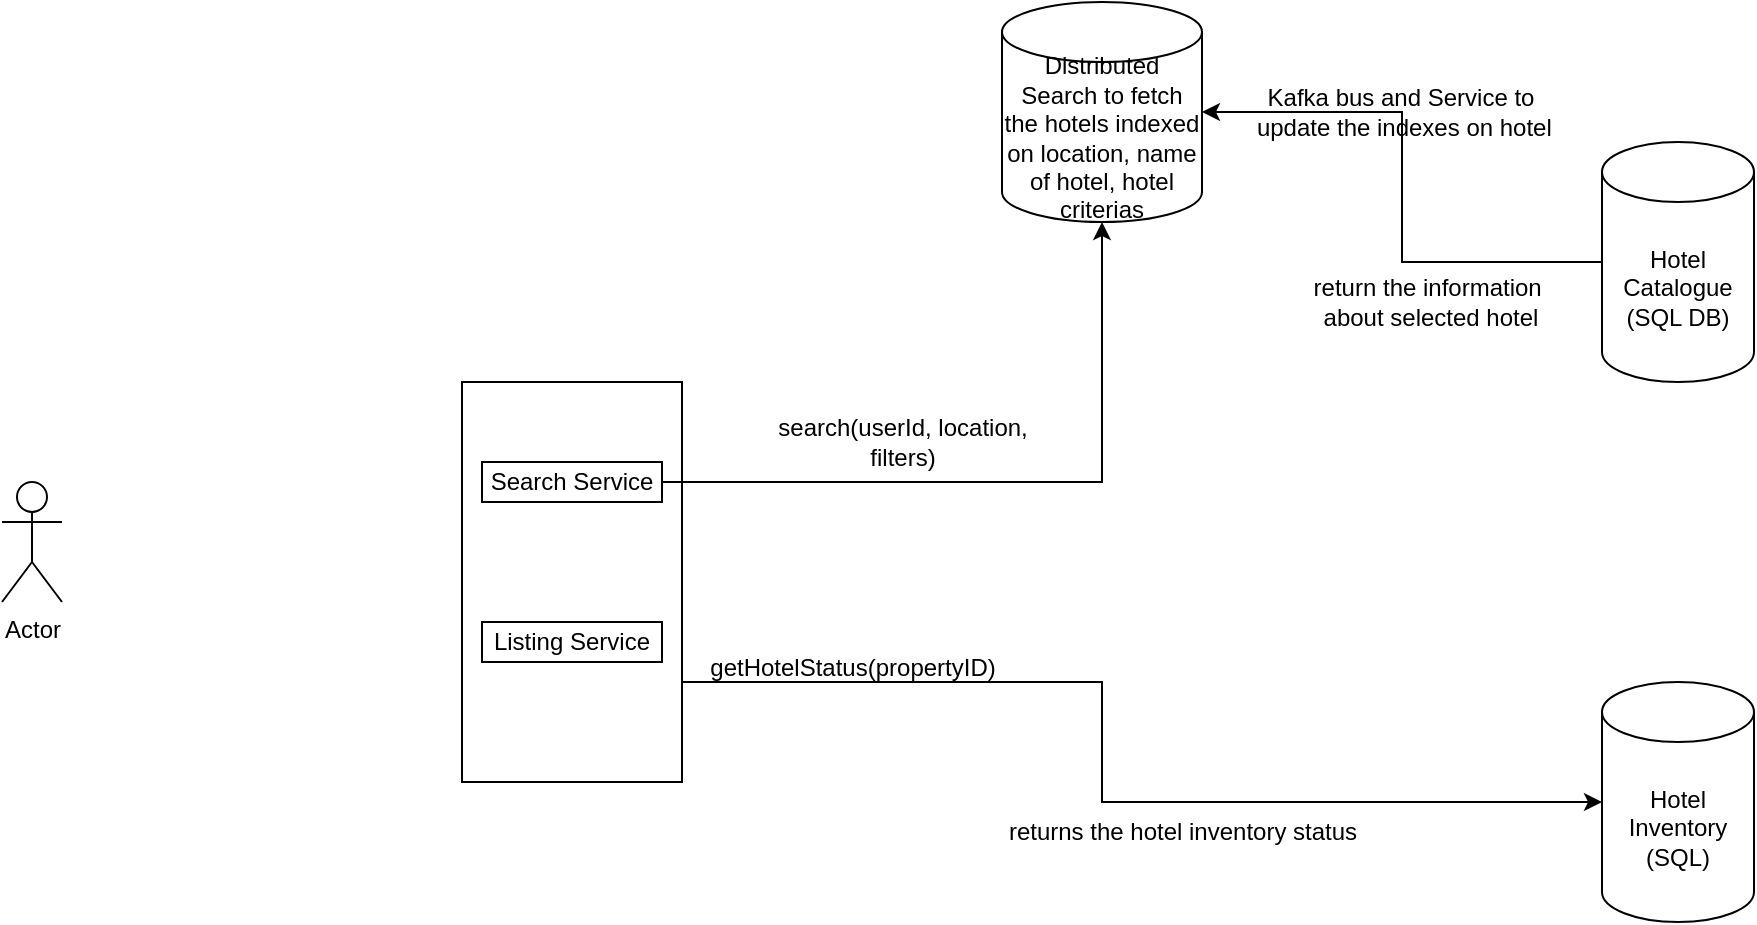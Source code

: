 <mxfile version="25.0.3">
  <diagram name="Page-1" id="vm1UubGcQgJOCqlKM7Y3">
    <mxGraphModel dx="2714" dy="865" grid="1" gridSize="10" guides="1" tooltips="1" connect="1" arrows="1" fold="1" page="1" pageScale="1" pageWidth="827" pageHeight="1169" math="0" shadow="0">
      <root>
        <mxCell id="0" />
        <mxCell id="1" parent="0" />
        <mxCell id="UW23x5V6I6c93Vik2lZC-2" value="" style="rounded=0;whiteSpace=wrap;html=1;" vertex="1" parent="1">
          <mxGeometry y="240" width="110" height="200" as="geometry" />
        </mxCell>
        <mxCell id="UW23x5V6I6c93Vik2lZC-30" style="edgeStyle=orthogonalEdgeStyle;rounded=0;orthogonalLoop=1;jettySize=auto;html=1;entryX=1;entryY=0.5;entryDx=0;entryDy=0;entryPerimeter=0;" edge="1" parent="1" source="UW23x5V6I6c93Vik2lZC-3" target="UW23x5V6I6c93Vik2lZC-25">
          <mxGeometry relative="1" as="geometry">
            <mxPoint x="414" y="180" as="targetPoint" />
          </mxGeometry>
        </mxCell>
        <mxCell id="UW23x5V6I6c93Vik2lZC-3" value="Hotel Catalogue&lt;div&gt;(SQL DB)&lt;/div&gt;" style="shape=cylinder3;whiteSpace=wrap;html=1;boundedLbl=1;backgroundOutline=1;size=15;" vertex="1" parent="1">
          <mxGeometry x="570" y="120" width="76" height="120" as="geometry" />
        </mxCell>
        <mxCell id="UW23x5V6I6c93Vik2lZC-4" value="Hotel Inventory&lt;div&gt;(SQL)&lt;/div&gt;" style="shape=cylinder3;whiteSpace=wrap;html=1;boundedLbl=1;backgroundOutline=1;size=15;" vertex="1" parent="1">
          <mxGeometry x="570" y="390" width="76" height="120" as="geometry" />
        </mxCell>
        <mxCell id="UW23x5V6I6c93Vik2lZC-6" value="search(userId, location,&lt;div&gt;filters)&lt;/div&gt;" style="text;html=1;align=center;verticalAlign=middle;resizable=0;points=[];autosize=1;strokeColor=none;fillColor=none;" vertex="1" parent="1">
          <mxGeometry x="145" y="250" width="150" height="40" as="geometry" />
        </mxCell>
        <mxCell id="UW23x5V6I6c93Vik2lZC-9" value="returns the hotel inventory status" style="text;html=1;align=center;verticalAlign=middle;resizable=0;points=[];autosize=1;strokeColor=none;fillColor=none;" vertex="1" parent="1">
          <mxGeometry x="260" y="450" width="200" height="30" as="geometry" />
        </mxCell>
        <mxCell id="UW23x5V6I6c93Vik2lZC-11" style="edgeStyle=orthogonalEdgeStyle;rounded=0;orthogonalLoop=1;jettySize=auto;html=1;exitX=1;exitY=0.75;exitDx=0;exitDy=0;entryX=0;entryY=0.5;entryDx=0;entryDy=0;entryPerimeter=0;" edge="1" parent="1" source="UW23x5V6I6c93Vik2lZC-2" target="UW23x5V6I6c93Vik2lZC-4">
          <mxGeometry relative="1" as="geometry">
            <Array as="points">
              <mxPoint x="320" y="390" />
              <mxPoint x="320" y="450" />
            </Array>
          </mxGeometry>
        </mxCell>
        <mxCell id="UW23x5V6I6c93Vik2lZC-12" value="getHotelStatus(propertyID)" style="text;html=1;align=center;verticalAlign=middle;resizable=0;points=[];autosize=1;strokeColor=none;fillColor=none;" vertex="1" parent="1">
          <mxGeometry x="110" y="368" width="170" height="30" as="geometry" />
        </mxCell>
        <mxCell id="UW23x5V6I6c93Vik2lZC-13" value="Actor" style="shape=umlActor;verticalLabelPosition=bottom;verticalAlign=top;html=1;outlineConnect=0;" vertex="1" parent="1">
          <mxGeometry x="-230" y="290" width="30" height="60" as="geometry" />
        </mxCell>
        <mxCell id="UW23x5V6I6c93Vik2lZC-29" style="edgeStyle=orthogonalEdgeStyle;rounded=0;orthogonalLoop=1;jettySize=auto;html=1;entryX=0.5;entryY=1;entryDx=0;entryDy=0;entryPerimeter=0;" edge="1" parent="1" source="UW23x5V6I6c93Vik2lZC-14" target="UW23x5V6I6c93Vik2lZC-25">
          <mxGeometry relative="1" as="geometry">
            <mxPoint x="319" y="210" as="targetPoint" />
          </mxGeometry>
        </mxCell>
        <mxCell id="UW23x5V6I6c93Vik2lZC-14" value="Search Service" style="rounded=0;whiteSpace=wrap;html=1;" vertex="1" parent="1">
          <mxGeometry x="10" y="280" width="90" height="20" as="geometry" />
        </mxCell>
        <mxCell id="UW23x5V6I6c93Vik2lZC-15" value="Listing Service" style="rounded=0;whiteSpace=wrap;html=1;" vertex="1" parent="1">
          <mxGeometry x="10" y="360" width="90" height="20" as="geometry" />
        </mxCell>
        <mxCell id="UW23x5V6I6c93Vik2lZC-25" value="Distributed Search to fetch the hotels indexed on location, name of hotel, hotel criterias" style="shape=cylinder3;whiteSpace=wrap;html=1;boundedLbl=1;backgroundOutline=1;size=15;" vertex="1" parent="1">
          <mxGeometry x="270" y="50" width="100" height="110" as="geometry" />
        </mxCell>
        <mxCell id="UW23x5V6I6c93Vik2lZC-31" value="return the information&amp;nbsp;&lt;div&gt;about selected hotel&lt;br&gt;&lt;/div&gt;" style="text;html=1;align=center;verticalAlign=middle;resizable=0;points=[];autosize=1;strokeColor=none;fillColor=none;" vertex="1" parent="1">
          <mxGeometry x="414" y="180" width="140" height="40" as="geometry" />
        </mxCell>
        <mxCell id="UW23x5V6I6c93Vik2lZC-36" value="Kafka bus and Service to&lt;div&gt;&amp;nbsp;update the indexes on hotel&lt;/div&gt;" style="text;html=1;align=center;verticalAlign=middle;resizable=0;points=[];autosize=1;strokeColor=none;fillColor=none;" vertex="1" parent="1">
          <mxGeometry x="384" y="85" width="170" height="40" as="geometry" />
        </mxCell>
      </root>
    </mxGraphModel>
  </diagram>
</mxfile>
